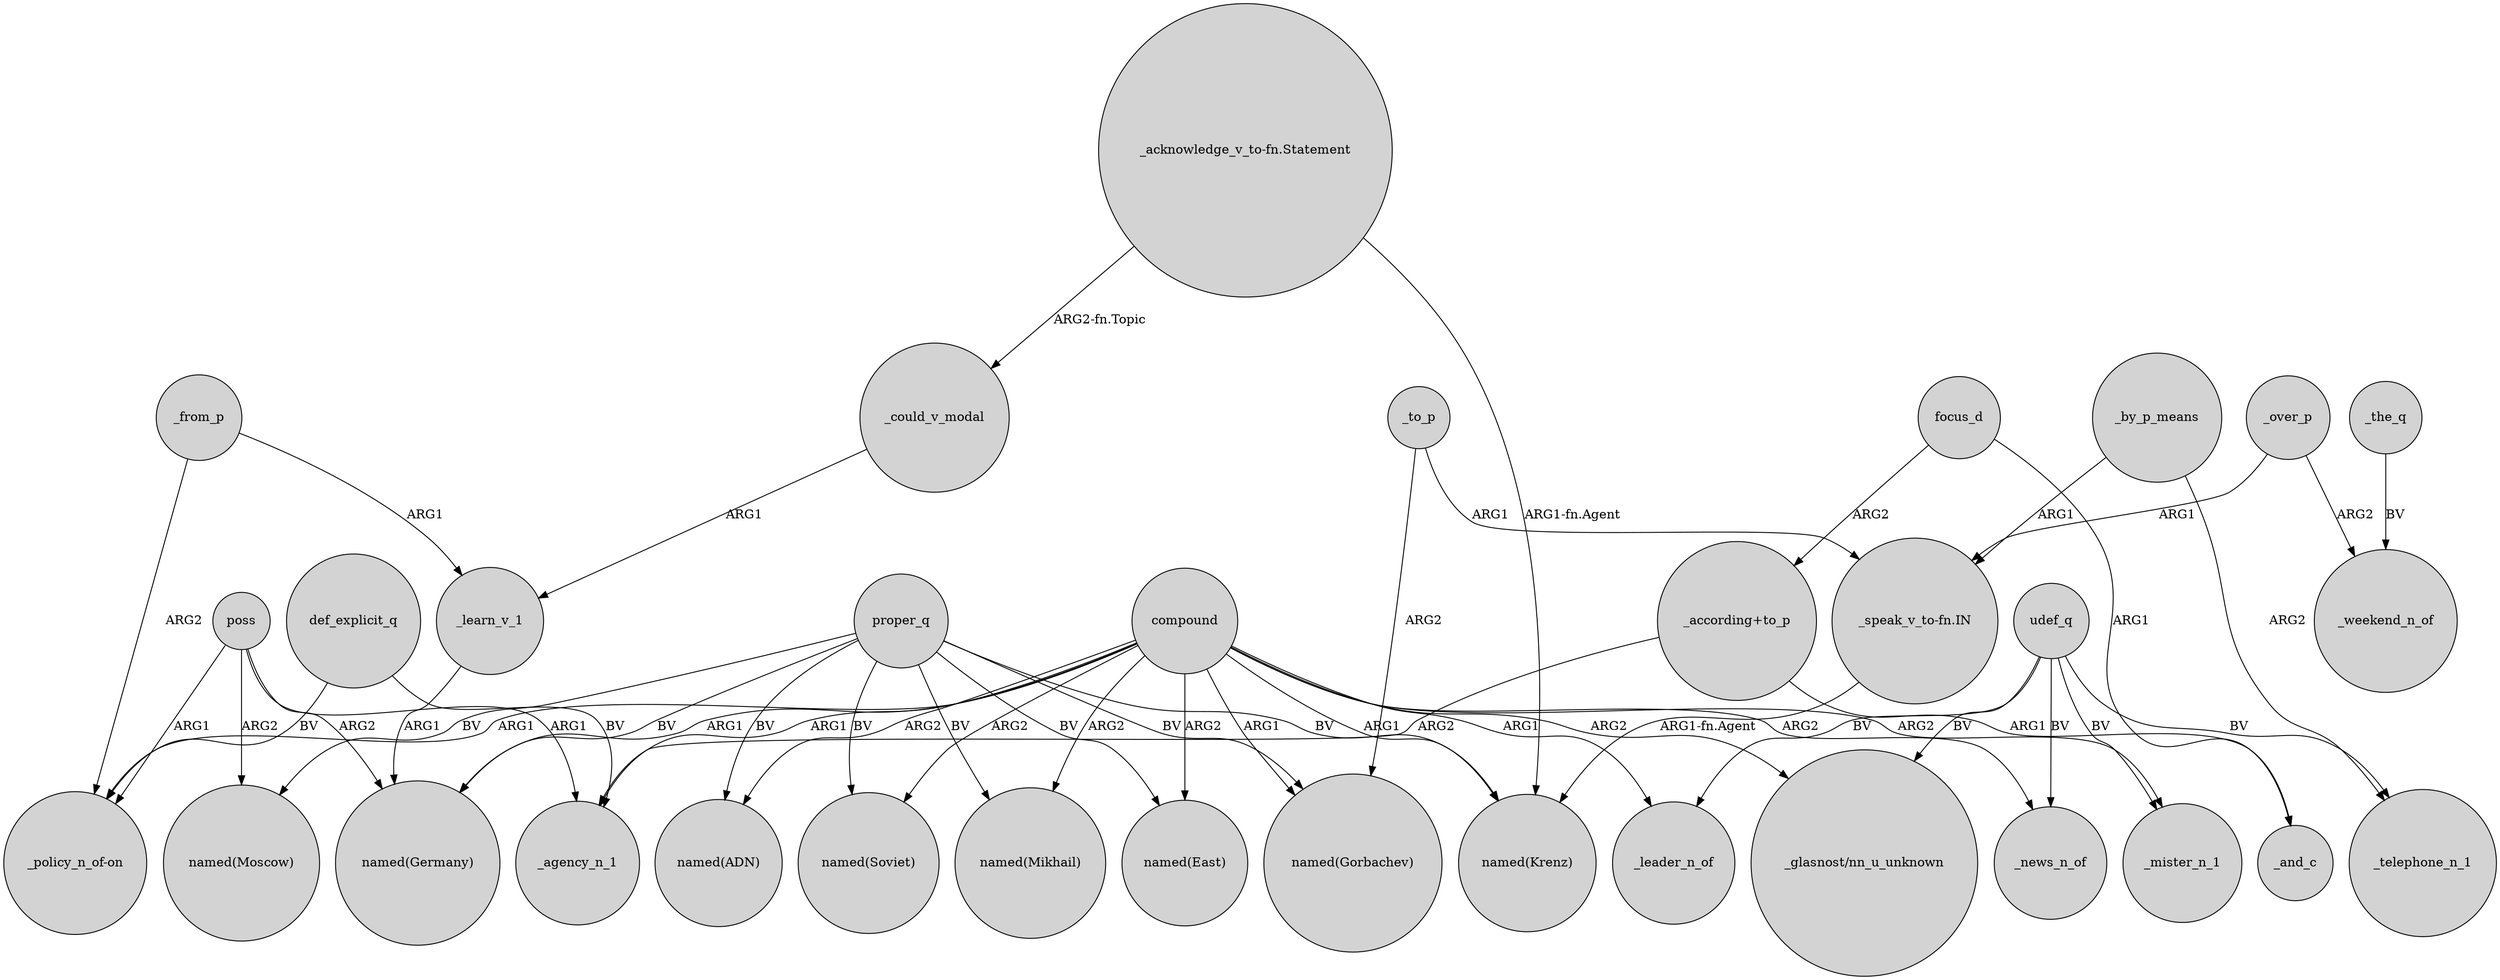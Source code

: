 digraph {
	node [shape=circle style=filled]
	proper_q -> "named(Moscow)" [label=BV]
	compound -> _agency_n_1 [label=ARG1]
	proper_q -> "named(Germany)" [label=BV]
	def_explicit_q -> _agency_n_1 [label=BV]
	_to_p -> "_speak_v_to-fn.IN" [label=ARG1]
	proper_q -> "named(ADN)" [label=BV]
	udef_q -> _telephone_n_1 [label=BV]
	compound -> _mister_n_1 [label=ARG2]
	compound -> "named(ADN)" [label=ARG2]
	proper_q -> "named(Krenz)" [label=BV]
	udef_q -> _mister_n_1 [label=BV]
	_learn_v_1 -> "named(Germany)" [label=ARG1]
	compound -> _leader_n_of [label=ARG1]
	"_speak_v_to-fn.IN" -> "named(Krenz)" [label="ARG1-fn.Agent"]
	poss -> "_policy_n_of-on" [label=ARG1]
	compound -> "named(Gorbachev)" [label=ARG1]
	compound -> "_glasnost/nn_u_unknown" [label=ARG2]
	proper_q -> "named(Soviet)" [label=BV]
	"_according+to_p" -> _agency_n_1 [label=ARG2]
	def_explicit_q -> "_policy_n_of-on" [label=BV]
	_could_v_modal -> _learn_v_1 [label=ARG1]
	_by_p_means -> "_speak_v_to-fn.IN" [label=ARG1]
	"_according+to_p" -> _and_c [label=ARG1]
	compound -> "_policy_n_of-on" [label=ARG1]
	udef_q -> "_glasnost/nn_u_unknown" [label=BV]
	proper_q -> "named(Mikhail)" [label=BV]
	poss -> "named(Moscow)" [label=ARG2]
	compound -> "named(Germany)" [label=ARG1]
	compound -> _news_n_of [label=ARG2]
	_from_p -> _learn_v_1 [label=ARG1]
	focus_d -> _and_c [label=ARG1]
	compound -> "named(Soviet)" [label=ARG2]
	_the_q -> _weekend_n_of [label=BV]
	"_acknowledge_v_to-fn.Statement" -> _could_v_modal [label="ARG2-fn.Topic"]
	focus_d -> "_according+to_p" [label=ARG2]
	_from_p -> "_policy_n_of-on" [label=ARG2]
	_to_p -> "named(Gorbachev)" [label=ARG2]
	compound -> "named(Krenz)" [label=ARG1]
	poss -> _agency_n_1 [label=ARG1]
	_by_p_means -> _telephone_n_1 [label=ARG2]
	udef_q -> _news_n_of [label=BV]
	_over_p -> _weekend_n_of [label=ARG2]
	"_acknowledge_v_to-fn.Statement" -> "named(Krenz)" [label="ARG1-fn.Agent"]
	poss -> "named(Germany)" [label=ARG2]
	proper_q -> "named(Gorbachev)" [label=BV]
	proper_q -> "named(East)" [label=BV]
	udef_q -> _leader_n_of [label=BV]
	compound -> "named(Mikhail)" [label=ARG2]
	compound -> "named(East)" [label=ARG2]
	_over_p -> "_speak_v_to-fn.IN" [label=ARG1]
}
